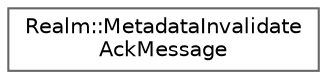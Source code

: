digraph "Graphical Class Hierarchy"
{
 // LATEX_PDF_SIZE
  bgcolor="transparent";
  edge [fontname=Helvetica,fontsize=10,labelfontname=Helvetica,labelfontsize=10];
  node [fontname=Helvetica,fontsize=10,shape=box,height=0.2,width=0.4];
  rankdir="LR";
  Node0 [id="Node000000",label="Realm::MetadataInvalidate\lAckMessage",height=0.2,width=0.4,color="grey40", fillcolor="white", style="filled",URL="$structRealm_1_1MetadataInvalidateAckMessage.html",tooltip=" "];
}
